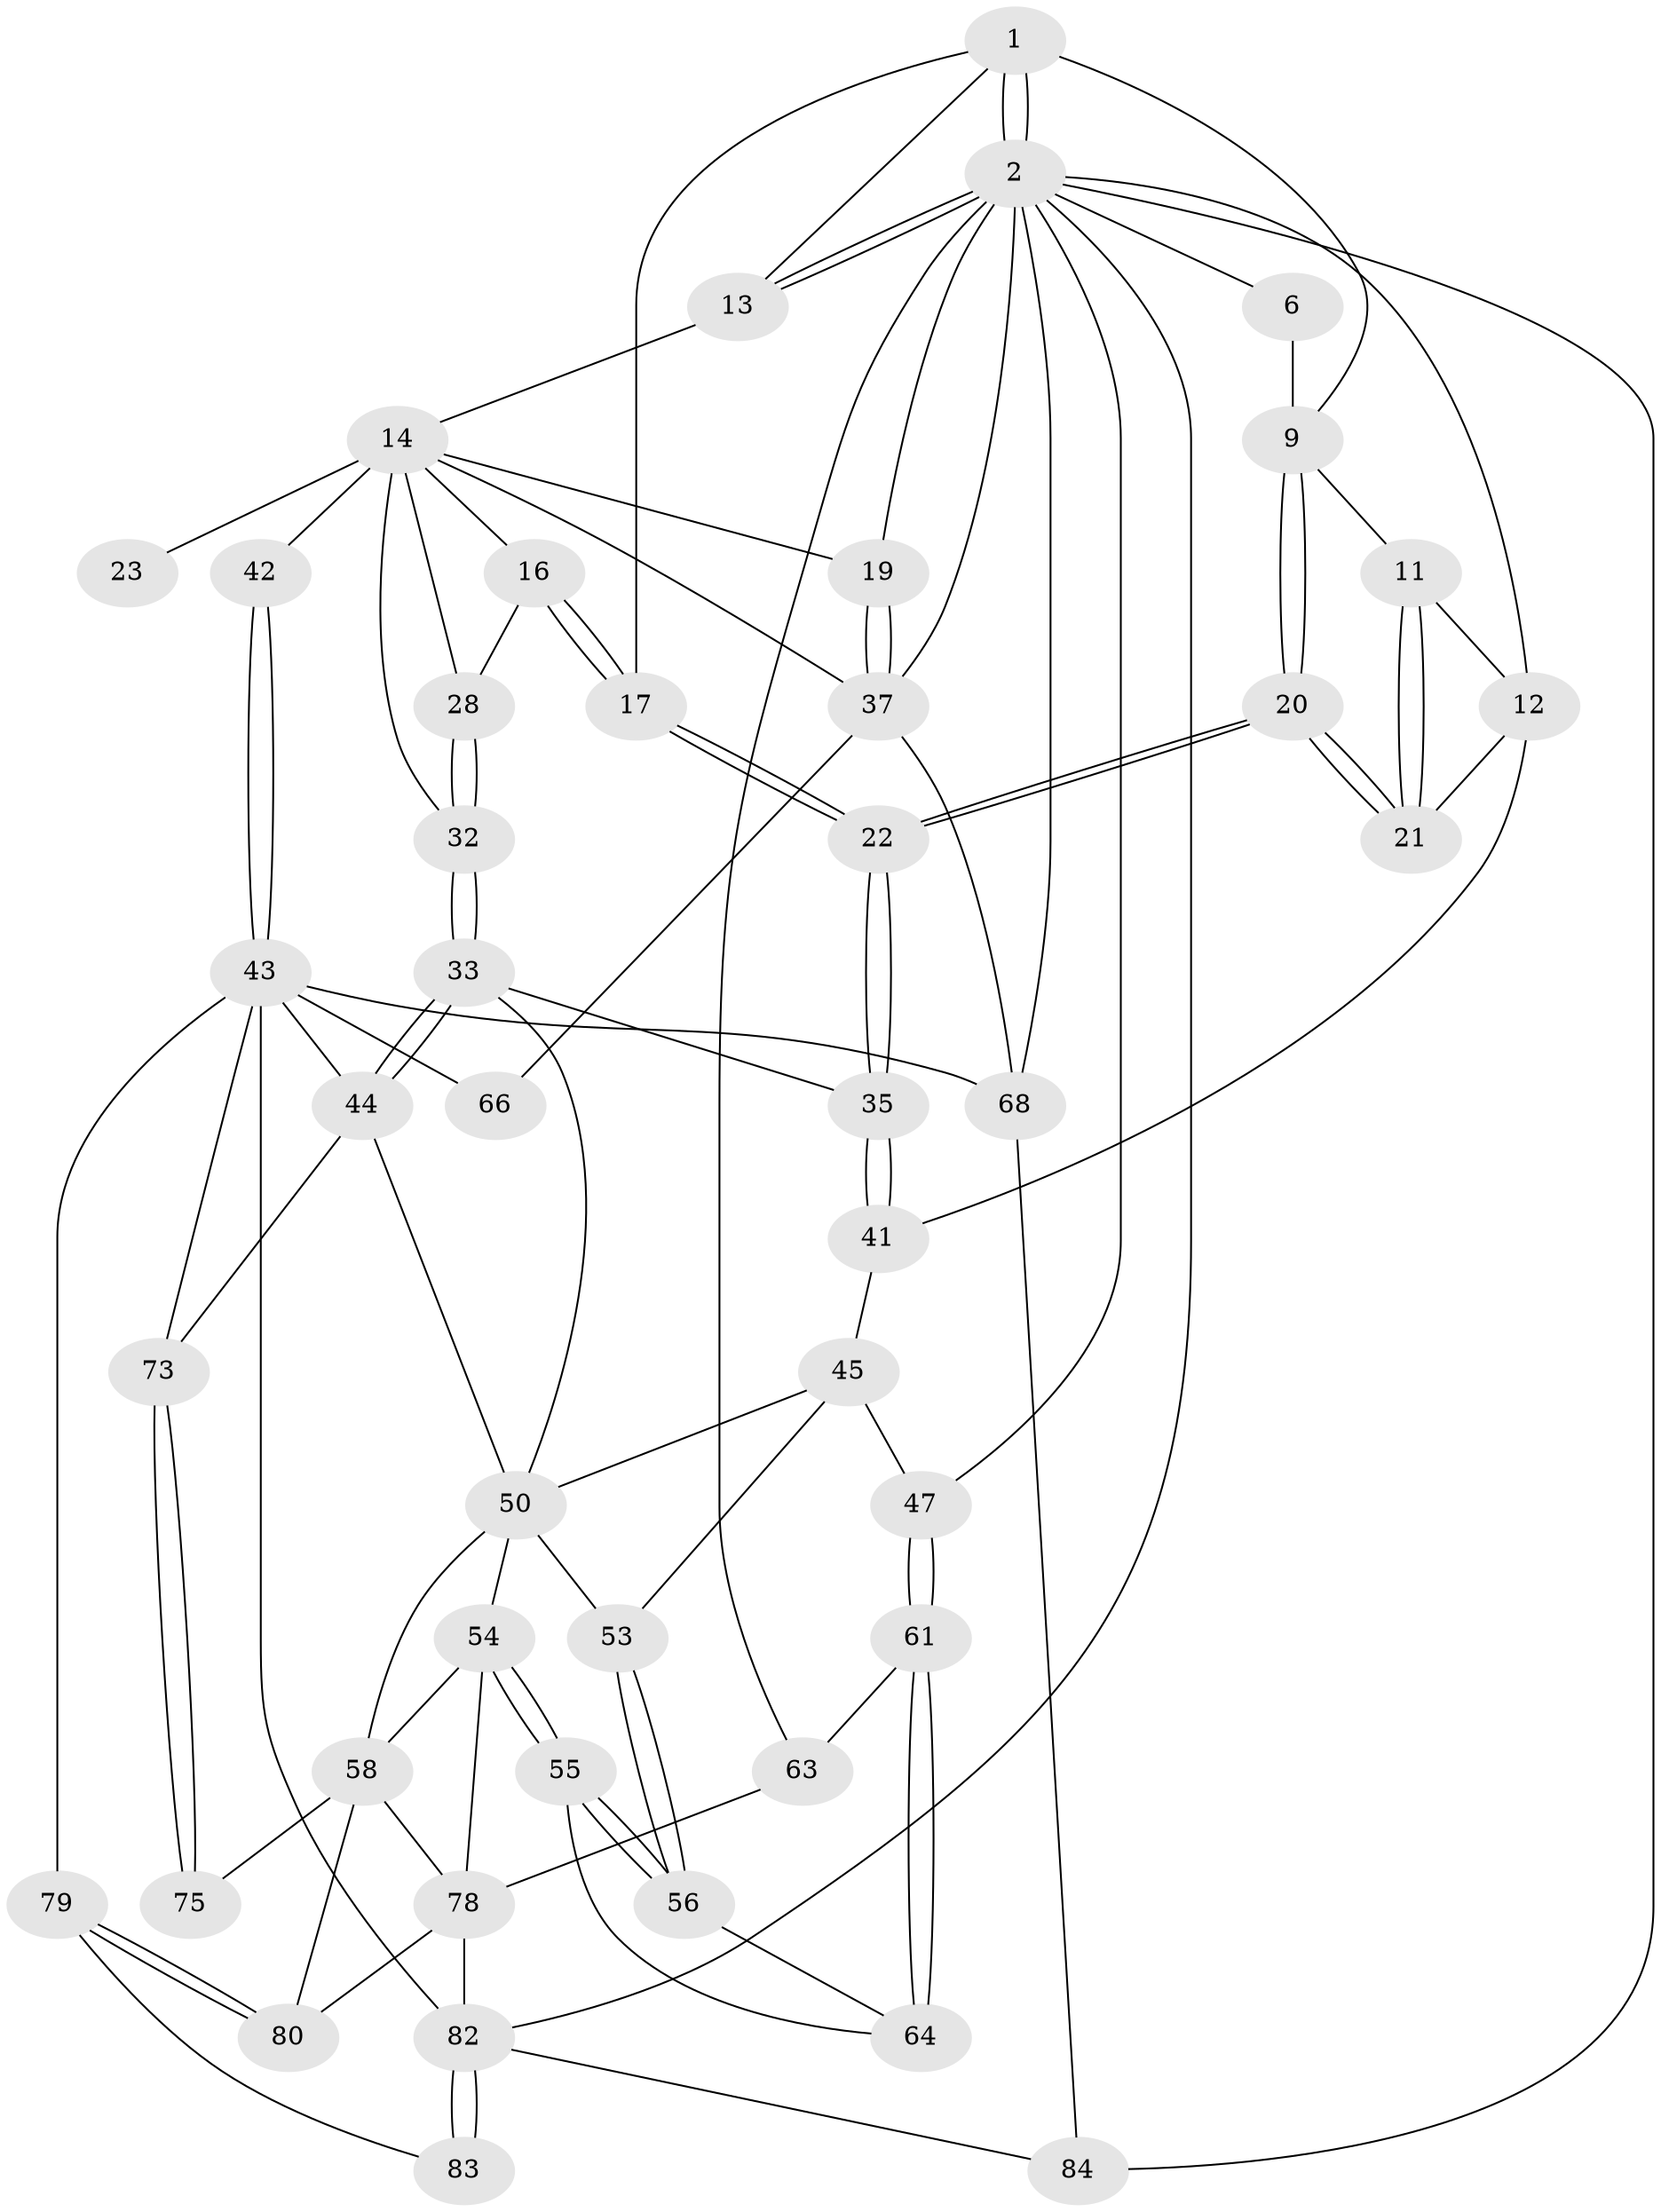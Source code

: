 // original degree distribution, {3: 0.044444444444444446, 6: 0.26666666666666666, 5: 0.4444444444444444, 4: 0.24444444444444444}
// Generated by graph-tools (version 1.1) at 2025/17/03/09/25 04:17:03]
// undirected, 45 vertices, 105 edges
graph export_dot {
graph [start="1"]
  node [color=gray90,style=filled];
  1 [pos="+0.38413214114455935+0",super="+7"];
  2 [pos="+1+0",super="+3"];
  6 [pos="+0.3813150539777165+0"];
  9 [pos="+0.43866123474717333+0.19022913530516208",super="+10"];
  11 [pos="+0.2296804906165421+0.2527578035984568"];
  12 [pos="+0.16158661403896857+0.22600036099015514",super="+25"];
  13 [pos="+0.6553983671135274+0.13373365145979602"];
  14 [pos="+0.6729796885583267+0.16409672686298996",super="+15+18"];
  16 [pos="+0.6211426699811375+0.34057720564908994"];
  17 [pos="+0.558475534313882+0.3441871794791517"];
  19 [pos="+1+0"];
  20 [pos="+0.3856458784010197+0.40430526809647394"];
  21 [pos="+0.3171611626956389+0.3600052261949916"];
  22 [pos="+0.4072798884507127+0.43764482539645844"];
  23 [pos="+0.8011720310916284+0.3066862725691433"];
  28 [pos="+0.6365831944714613+0.35240751067801346",super="+29"];
  32 [pos="+0.6893194365017602+0.4585008443642815"];
  33 [pos="+0.5274151842338913+0.5677234642223731",super="+34"];
  35 [pos="+0.40820870802721515+0.456478820050324"];
  37 [pos="+1+0.6716740677518803",super="+38"];
  41 [pos="+0.15935647332486524+0.5171266825486515"];
  42 [pos="+0.734599929366483+0.6382457708175866"];
  43 [pos="+0.7211109814620412+0.6558534805965819",super="+65"];
  44 [pos="+0.57280475505146+0.6358863336767983",super="+60"];
  45 [pos="+0.12642352050427352+0.545063116864988",super="+46"];
  47 [pos="+0+0.41197670112503143"];
  50 [pos="+0.35090350270845366+0.5876562954447665",super="+57+51"];
  53 [pos="+0.10903978684557356+0.6811622512225475"];
  54 [pos="+0.2182987778618428+0.8208179101434221",super="+59"];
  55 [pos="+0.19115921193882482+0.8220860925413459"];
  56 [pos="+0.10897741099932257+0.6814997541540914"];
  58 [pos="+0.3062673141941016+0.7704194675062254",super="+76"];
  61 [pos="+0+0.7183634725057534",super="+62"];
  63 [pos="+0+1"];
  64 [pos="+0+0.717711636455672",super="+74"];
  66 [pos="+0.8373149939287642+0.6905646398182418"];
  68 [pos="+0.8602378680271705+0.7925289288016515",super="+69"];
  73 [pos="+0.5356084301480106+0.7856854205868349"];
  75 [pos="+0.46744355390587206+0.8265425146232531"];
  78 [pos="+0.30628775777558614+0.9508214755428561",super="+87"];
  79 [pos="+0.5517780514234066+0.9331686195769663"];
  80 [pos="+0.4636256803841167+0.9609172235987689"];
  82 [pos="+0.6494404450062952+0.8869965020086771",super="+85"];
  83 [pos="+0.5769204574269088+0.9483554428004344"];
  84 [pos="+0.8472421240521907+0.9289680984190941"];
  1 -- 2;
  1 -- 2;
  1 -- 13;
  1 -- 9;
  1 -- 17;
  2 -- 13;
  2 -- 13;
  2 -- 68;
  2 -- 37;
  2 -- 6;
  2 -- 12 [weight=2];
  2 -- 47;
  2 -- 82;
  2 -- 19;
  2 -- 84;
  2 -- 63 [weight=2];
  6 -- 9;
  9 -- 20;
  9 -- 20;
  9 -- 11;
  11 -- 12;
  11 -- 21;
  11 -- 21;
  12 -- 41;
  12 -- 21;
  13 -- 14;
  14 -- 16;
  14 -- 23 [weight=2];
  14 -- 32;
  14 -- 19;
  14 -- 37;
  14 -- 42 [weight=2];
  14 -- 28;
  16 -- 17;
  16 -- 17;
  16 -- 28;
  17 -- 22;
  17 -- 22;
  19 -- 37;
  19 -- 37;
  20 -- 21;
  20 -- 21;
  20 -- 22;
  20 -- 22;
  22 -- 35;
  22 -- 35;
  28 -- 32;
  28 -- 32;
  32 -- 33;
  32 -- 33;
  33 -- 44;
  33 -- 44;
  33 -- 50;
  33 -- 35;
  35 -- 41;
  35 -- 41;
  37 -- 66;
  37 -- 68;
  41 -- 45;
  42 -- 43;
  42 -- 43;
  43 -- 44;
  43 -- 66;
  43 -- 82;
  43 -- 68;
  43 -- 73;
  43 -- 79;
  44 -- 73;
  44 -- 50;
  45 -- 53;
  45 -- 47;
  45 -- 50;
  47 -- 61;
  47 -- 61;
  50 -- 58;
  50 -- 53;
  50 -- 54;
  53 -- 56;
  53 -- 56;
  54 -- 55;
  54 -- 55;
  54 -- 78;
  54 -- 58;
  55 -- 56;
  55 -- 56;
  55 -- 64;
  56 -- 64;
  58 -- 80;
  58 -- 75 [weight=2];
  58 -- 78;
  61 -- 64 [weight=2];
  61 -- 64;
  61 -- 63;
  63 -- 78;
  68 -- 84;
  73 -- 75;
  73 -- 75;
  78 -- 80;
  78 -- 82;
  79 -- 80;
  79 -- 80;
  79 -- 83;
  82 -- 83 [weight=2];
  82 -- 83;
  82 -- 84;
}
